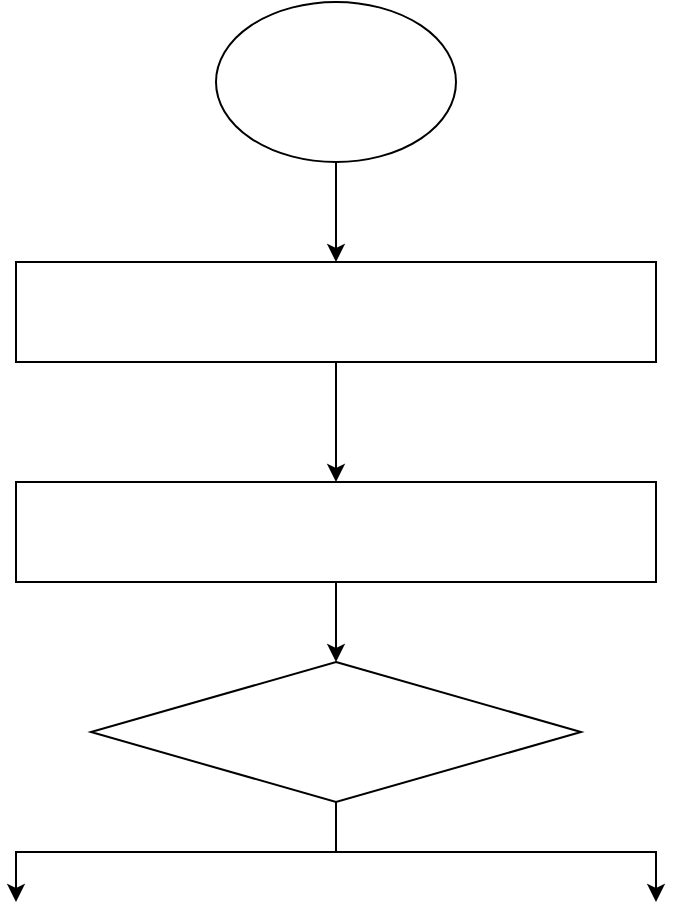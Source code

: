 <mxfile version="22.0.4" type="github">
  <diagram name="Page-1" id="s6xZvJMI4AL8H3hlju1y">
    <mxGraphModel dx="472" dy="772" grid="1" gridSize="10" guides="1" tooltips="1" connect="1" arrows="1" fold="1" page="1" pageScale="1" pageWidth="850" pageHeight="1100" math="0" shadow="0">
      <root>
        <mxCell id="0" />
        <mxCell id="1" parent="0" />
        <mxCell id="4M5EgZny1P2ShetjqT2k-2" style="edgeStyle=orthogonalEdgeStyle;rounded=0;orthogonalLoop=1;jettySize=auto;html=1;" edge="1" parent="1" source="4M5EgZny1P2ShetjqT2k-1" target="4M5EgZny1P2ShetjqT2k-3">
          <mxGeometry relative="1" as="geometry">
            <mxPoint x="230" y="200" as="targetPoint" />
            <Array as="points">
              <mxPoint x="240" y="190" />
              <mxPoint x="240" y="190" />
            </Array>
          </mxGeometry>
        </mxCell>
        <mxCell id="4M5EgZny1P2ShetjqT2k-1" value="" style="ellipse;whiteSpace=wrap;html=1;" vertex="1" parent="1">
          <mxGeometry x="180" y="70" width="120" height="80" as="geometry" />
        </mxCell>
        <mxCell id="4M5EgZny1P2ShetjqT2k-4" style="edgeStyle=orthogonalEdgeStyle;rounded=0;orthogonalLoop=1;jettySize=auto;html=1;entryX=0.5;entryY=0;entryDx=0;entryDy=0;" edge="1" parent="1" source="4M5EgZny1P2ShetjqT2k-3" target="4M5EgZny1P2ShetjqT2k-6">
          <mxGeometry relative="1" as="geometry">
            <mxPoint x="230" y="310" as="targetPoint" />
            <Array as="points">
              <mxPoint x="240" y="270" />
              <mxPoint x="240" y="270" />
            </Array>
          </mxGeometry>
        </mxCell>
        <mxCell id="4M5EgZny1P2ShetjqT2k-3" value="" style="rounded=0;whiteSpace=wrap;html=1;" vertex="1" parent="1">
          <mxGeometry x="80" y="200" width="320" height="50" as="geometry" />
        </mxCell>
        <mxCell id="4M5EgZny1P2ShetjqT2k-7" style="edgeStyle=orthogonalEdgeStyle;rounded=0;orthogonalLoop=1;jettySize=auto;html=1;" edge="1" parent="1" source="4M5EgZny1P2ShetjqT2k-6">
          <mxGeometry relative="1" as="geometry">
            <mxPoint x="240" y="400" as="targetPoint" />
          </mxGeometry>
        </mxCell>
        <mxCell id="4M5EgZny1P2ShetjqT2k-6" value="" style="rounded=0;whiteSpace=wrap;html=1;" vertex="1" parent="1">
          <mxGeometry x="80" y="310" width="320" height="50" as="geometry" />
        </mxCell>
        <mxCell id="4M5EgZny1P2ShetjqT2k-9" style="edgeStyle=orthogonalEdgeStyle;rounded=0;orthogonalLoop=1;jettySize=auto;html=1;exitX=0.5;exitY=1;exitDx=0;exitDy=0;" edge="1" parent="1" source="4M5EgZny1P2ShetjqT2k-8">
          <mxGeometry relative="1" as="geometry">
            <mxPoint x="80" y="520" as="targetPoint" />
            <Array as="points">
              <mxPoint x="240" y="495" />
              <mxPoint x="80" y="495" />
            </Array>
          </mxGeometry>
        </mxCell>
        <mxCell id="4M5EgZny1P2ShetjqT2k-10" style="edgeStyle=orthogonalEdgeStyle;rounded=0;orthogonalLoop=1;jettySize=auto;html=1;" edge="1" parent="1" source="4M5EgZny1P2ShetjqT2k-8">
          <mxGeometry relative="1" as="geometry">
            <mxPoint x="400" y="520" as="targetPoint" />
            <Array as="points">
              <mxPoint x="240" y="495" />
              <mxPoint x="400" y="495" />
            </Array>
          </mxGeometry>
        </mxCell>
        <mxCell id="4M5EgZny1P2ShetjqT2k-8" value="" style="rhombus;whiteSpace=wrap;html=1;" vertex="1" parent="1">
          <mxGeometry x="117.5" y="400" width="245.01" height="70" as="geometry" />
        </mxCell>
      </root>
    </mxGraphModel>
  </diagram>
</mxfile>
